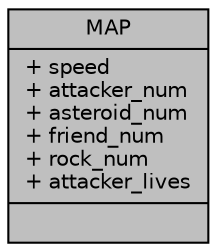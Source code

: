 digraph "MAP"
{
  edge [fontname="Helvetica",fontsize="10",labelfontname="Helvetica",labelfontsize="10"];
  node [fontname="Helvetica",fontsize="10",shape=record];
  Node1 [label="{MAP\n|+ speed\l+ attacker_num\l+ asteroid_num\l+ friend_num\l+ rock_num\l+ attacker_lives\l|}",height=0.2,width=0.4,color="black", fillcolor="grey75", style="filled", fontcolor="black"];
}
